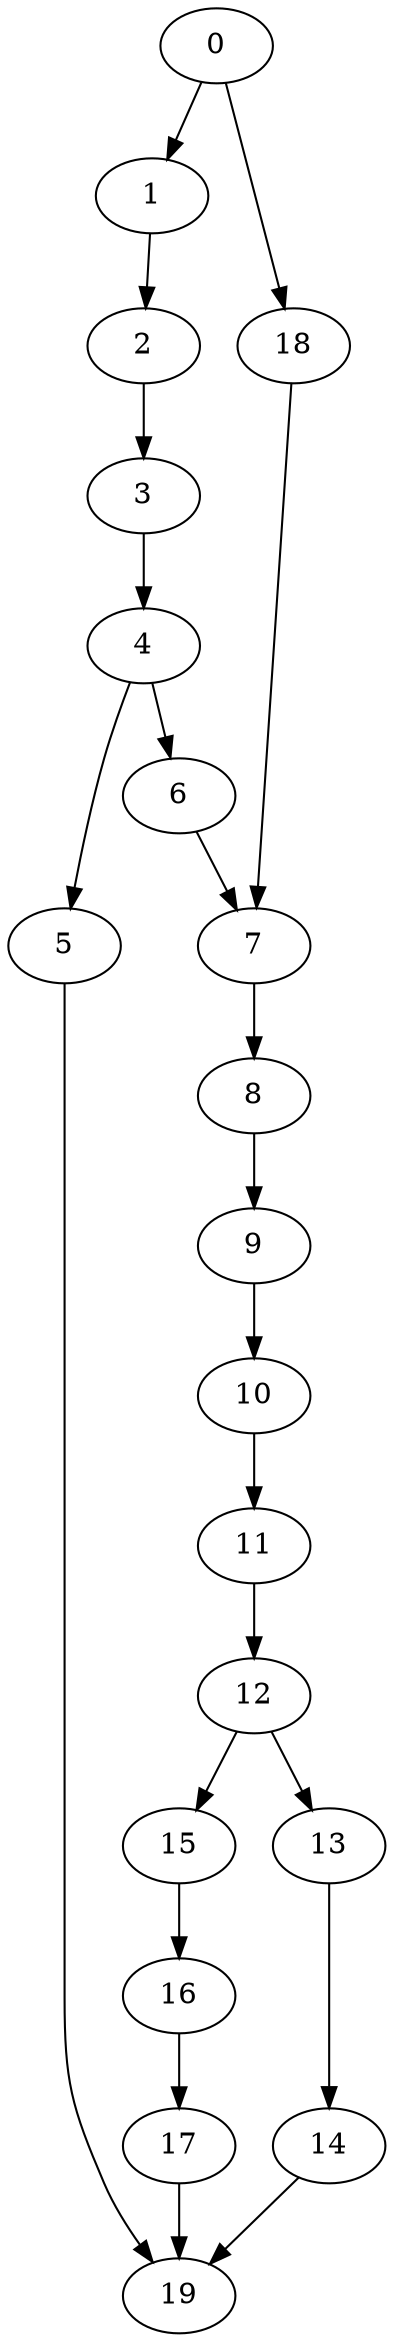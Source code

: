 strict digraph "GENS3" {
0;
1;
18;
2;
3;
4;
6;
5;
19;
7;
8;
9;
10;
11;
12;
13;
15;
14;
16;
17;
0 -> 1;
0 -> 18;
1 -> 2;
18 -> 7;
2 -> 3;
3 -> 4;
4 -> 6;
4 -> 5;
6 -> 7;
5 -> 19;
7 -> 8;
8 -> 9;
9 -> 10;
10 -> 11;
11 -> 12;
12 -> 13;
12 -> 15;
13 -> 14;
15 -> 16;
14 -> 19;
16 -> 17;
17 -> 19;
}
